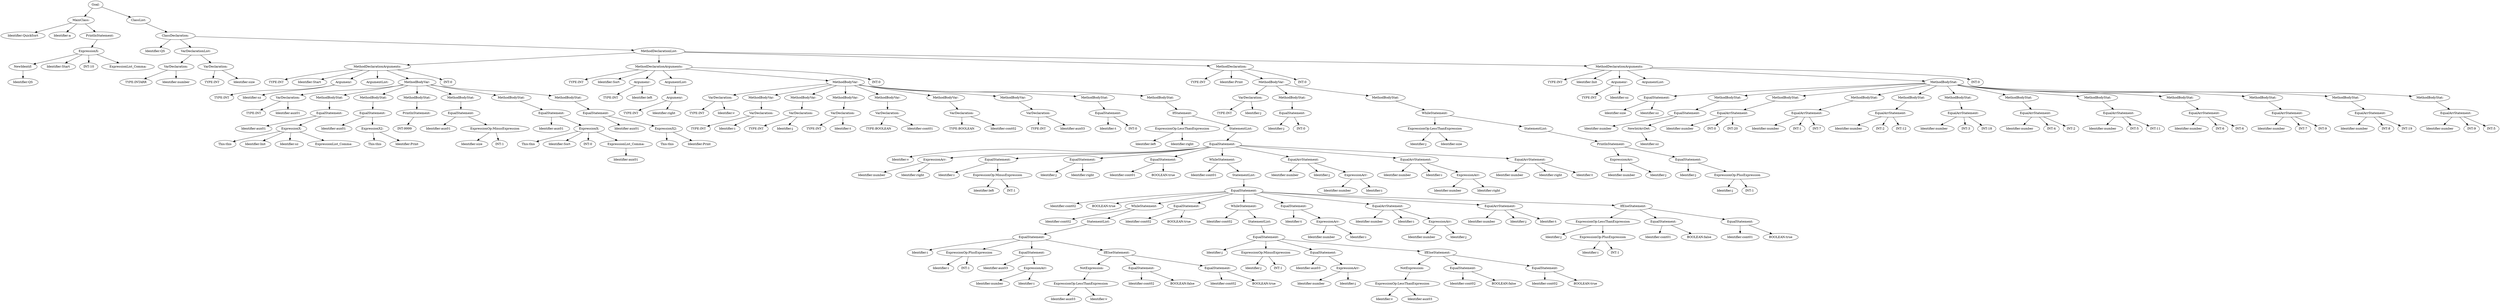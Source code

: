 digraph {
n0 [label="Goal:"];
n1 [label="MainClass:"];
n2 [label="Identifier:QuickSort"];
n1 -> n2
n3 [label="Identifier:a"];
n1 -> n3
n4 [label="PrintlnStatement:"];
n5 [label="ExpressionX:"];
n6 [label="NewIdentif:"];
n7 [label="Identifier:QS"];
n6 -> n7
n5 -> n6
n8 [label="Identifier:Start"];
n5 -> n8
n9 [label="INT:10"];
n5 -> n9
n10 [label="ExpressionList_Comma:"];
n5 -> n10
n4 -> n5
n1 -> n4
n0 -> n1
n11 [label="ClassList:"];
n12 [label="ClassDeclaration:"];
n13 [label="Identifier:QS"];
n12 -> n13
n14 [label="VarDeclarationList:"];
n15 [label="VarDeclaration:"];
n16 [label="TYPE:INTARR"];
n15 -> n16
n17 [label="Identifier:number"];
n15 -> n17
n14 -> n15
n18 [label="VarDeclaration:"];
n19 [label="TYPE:INT"];
n18 -> n19
n20 [label="Identifier:size"];
n18 -> n20
n14 -> n18
n12 -> n14
n21 [label="MethodDeclarationList:"];
n22 [label="MethodDeclarationArguments:"];
n23 [label="TYPE:INT"];
n22 -> n23
n24 [label="Identifier:Start"];
n22 -> n24
n25 [label="Argumenr:"];
n26 [label="TYPE:INT"];
n25 -> n26
n27 [label="Identifier:sz"];
n25 -> n27
n22 -> n25
n28 [label="ArgumentList:"];
n22 -> n28
n29 [label="MethodBodyVar:"];
n30 [label="VarDeclaration:"];
n31 [label="TYPE:INT"];
n30 -> n31
n32 [label="Identifier:aux01"];
n30 -> n32
n29 -> n30
n33 [label="MethodBodyStat:"];
n34 [label="EqualStatement:"];
n35 [label="Identifier:aux01"];
n34 -> n35
n36 [label="ExpressionX:"];
n37 [label="This:this"];
n36 -> n37
n38 [label="Identifier:Init"];
n36 -> n38
n39 [label="Identifier:sz"];
n36 -> n39
n40 [label="ExpressionList_Comma:"];
n36 -> n40
n34 -> n36
n33 -> n34
n29 -> n33
n41 [label="MethodBodyStat:"];
n42 [label="EqualStatement:"];
n43 [label="Identifier:aux01"];
n42 -> n43
n44 [label="ExpressionX2:"];
n45 [label="This:this"];
n44 -> n45
n46 [label="Identifier:Print"];
n44 -> n46
n42 -> n44
n41 -> n42
n29 -> n41
n47 [label="MethodBodyStat:"];
n48 [label="PrintlnStatement:"];
n49 [label="INT:9999"];
n48 -> n49
n47 -> n48
n29 -> n47
n50 [label="MethodBodyStat:"];
n51 [label="EqualStatement:"];
n52 [label="Identifier:aux01"];
n51 -> n52
n53 [label="ExpressionOp:MinusExpression"];
n54 [label="Identifier:size"];
n53 -> n54
n55 [label="INT:1"];
n53 -> n55
n51 -> n53
n50 -> n51
n29 -> n50
n56 [label="MethodBodyStat:"];
n57 [label="EqualStatement:"];
n58 [label="Identifier:aux01"];
n57 -> n58
n59 [label="ExpressionX:"];
n60 [label="This:this"];
n59 -> n60
n61 [label="Identifier:Sort"];
n59 -> n61
n62 [label="INT:0"];
n59 -> n62
n63 [label="ExpressionList_Comma:"];
n64 [label="Identifier:aux01"];
n63 -> n64
n59 -> n63
n57 -> n59
n56 -> n57
n29 -> n56
n65 [label="MethodBodyStat:"];
n66 [label="EqualStatement:"];
n67 [label="Identifier:aux01"];
n66 -> n67
n68 [label="ExpressionX2:"];
n69 [label="This:this"];
n68 -> n69
n70 [label="Identifier:Print"];
n68 -> n70
n66 -> n68
n65 -> n66
n29 -> n65
n22 -> n29
n71 [label="INT:0"];
n22 -> n71
n21 -> n22
n72 [label="MethodDeclarationArguments:"];
n73 [label="TYPE:INT"];
n72 -> n73
n74 [label="Identifier:Sort"];
n72 -> n74
n75 [label="Argumenr:"];
n76 [label="TYPE:INT"];
n75 -> n76
n77 [label="Identifier:left"];
n75 -> n77
n72 -> n75
n78 [label="ArgumentList:"];
n79 [label="Argumenr:"];
n80 [label="TYPE:INT"];
n79 -> n80
n81 [label="Identifier:right"];
n79 -> n81
n78 -> n79
n72 -> n78
n82 [label="MethodBodyVar:"];
n83 [label="VarDeclaration:"];
n84 [label="TYPE:INT"];
n83 -> n84
n85 [label="Identifier:v"];
n83 -> n85
n82 -> n83
n86 [label="MethodBodyVar:"];
n87 [label="VarDeclaration:"];
n88 [label="TYPE:INT"];
n87 -> n88
n89 [label="Identifier:i"];
n87 -> n89
n86 -> n87
n82 -> n86
n90 [label="MethodBodyVar:"];
n91 [label="VarDeclaration:"];
n92 [label="TYPE:INT"];
n91 -> n92
n93 [label="Identifier:j"];
n91 -> n93
n90 -> n91
n82 -> n90
n94 [label="MethodBodyVar:"];
n95 [label="VarDeclaration:"];
n96 [label="TYPE:INT"];
n95 -> n96
n97 [label="Identifier:t"];
n95 -> n97
n94 -> n95
n82 -> n94
n98 [label="MethodBodyVar:"];
n99 [label="VarDeclaration:"];
n100 [label="TYPE:BOOLEAN"];
n99 -> n100
n101 [label="Identifier:cont01"];
n99 -> n101
n98 -> n99
n82 -> n98
n102 [label="MethodBodyVar:"];
n103 [label="VarDeclaration:"];
n104 [label="TYPE:BOOLEAN"];
n103 -> n104
n105 [label="Identifier:cont02"];
n103 -> n105
n102 -> n103
n82 -> n102
n106 [label="MethodBodyVar:"];
n107 [label="VarDeclaration:"];
n108 [label="TYPE:INT"];
n107 -> n108
n109 [label="Identifier:aux03"];
n107 -> n109
n106 -> n107
n82 -> n106
n110 [label="MethodBodyStat:"];
n111 [label="EqualStatement:"];
n112 [label="Identifier:t"];
n111 -> n112
n113 [label="INT:0"];
n111 -> n113
n110 -> n111
n82 -> n110
n114 [label="MethodBodyStat:"];
n115 [label="IfStatement:"];
n116 [label="ExpressionOp:LessThanExpression"];
n117 [label="Identifier:left"];
n116 -> n117
n118 [label="Identifier:right"];
n116 -> n118
n115 -> n116
n119 [label="StatementList:"];
n120 [label="EqualStatement:"];
n121 [label="Identifier:v"];
n120 -> n121
n122 [label="ExpressionArr:"];
n123 [label="Identifier:number"];
n122 -> n123
n124 [label="Identifier:right"];
n122 -> n124
n120 -> n122
n125 [label="EqualStatement:"];
n126 [label="Identifier:i"];
n125 -> n126
n127 [label="ExpressionOp:MinusExpression"];
n128 [label="Identifier:left"];
n127 -> n128
n129 [label="INT:1"];
n127 -> n129
n125 -> n127
n120 -> n125
n130 [label="EqualStatement:"];
n131 [label="Identifier:j"];
n130 -> n131
n132 [label="Identifier:right"];
n130 -> n132
n120 -> n130
n133 [label="EqualStatement:"];
n134 [label="Identifier:cont01"];
n133 -> n134
n135 [label="BOOLEAN:true"];
n133 -> n135
n120 -> n133
n136 [label="WhileStatement:"];
n137 [label="Identifier:cont01"];
n136 -> n137
n138 [label="StatementList:"];
n139 [label="EqualStatement:"];
n140 [label="Identifier:cont02"];
n139 -> n140
n141 [label="BOOLEAN:true"];
n139 -> n141
n142 [label="WhileStatement:"];
n143 [label="Identifier:cont02"];
n142 -> n143
n144 [label="StatementList:"];
n145 [label="EqualStatement:"];
n146 [label="Identifier:i"];
n145 -> n146
n147 [label="ExpressionOp:PlusExpression"];
n148 [label="Identifier:i"];
n147 -> n148
n149 [label="INT:1"];
n147 -> n149
n145 -> n147
n150 [label="EqualStatement:"];
n151 [label="Identifier:aux03"];
n150 -> n151
n152 [label="ExpressionArr:"];
n153 [label="Identifier:number"];
n152 -> n153
n154 [label="Identifier:i"];
n152 -> n154
n150 -> n152
n145 -> n150
n155 [label="IfElseStatement:"];
n156 [label="NotExpression:"];
n157 [label="ExpressionOp:LessThanExpression"];
n158 [label="Identifier:aux03"];
n157 -> n158
n159 [label="Identifier:v"];
n157 -> n159
n156 -> n157
n155 -> n156
n160 [label="EqualStatement:"];
n161 [label="Identifier:cont02"];
n160 -> n161
n162 [label="BOOLEAN:false"];
n160 -> n162
n155 -> n160
n163 [label="EqualStatement:"];
n164 [label="Identifier:cont02"];
n163 -> n164
n165 [label="BOOLEAN:true"];
n163 -> n165
n155 -> n163
n145 -> n155
n144 -> n145
n142 -> n144
n139 -> n142
n166 [label="EqualStatement:"];
n167 [label="Identifier:cont02"];
n166 -> n167
n168 [label="BOOLEAN:true"];
n166 -> n168
n139 -> n166
n169 [label="WhileStatement:"];
n170 [label="Identifier:cont02"];
n169 -> n170
n171 [label="StatementList:"];
n172 [label="EqualStatement:"];
n173 [label="Identifier:j"];
n172 -> n173
n174 [label="ExpressionOp:MinusExpression"];
n175 [label="Identifier:j"];
n174 -> n175
n176 [label="INT:1"];
n174 -> n176
n172 -> n174
n177 [label="EqualStatement:"];
n178 [label="Identifier:aux03"];
n177 -> n178
n179 [label="ExpressionArr:"];
n180 [label="Identifier:number"];
n179 -> n180
n181 [label="Identifier:j"];
n179 -> n181
n177 -> n179
n172 -> n177
n182 [label="IfElseStatement:"];
n183 [label="NotExpression:"];
n184 [label="ExpressionOp:LessThanExpression"];
n185 [label="Identifier:v"];
n184 -> n185
n186 [label="Identifier:aux03"];
n184 -> n186
n183 -> n184
n182 -> n183
n187 [label="EqualStatement:"];
n188 [label="Identifier:cont02"];
n187 -> n188
n189 [label="BOOLEAN:false"];
n187 -> n189
n182 -> n187
n190 [label="EqualStatement:"];
n191 [label="Identifier:cont02"];
n190 -> n191
n192 [label="BOOLEAN:true"];
n190 -> n192
n182 -> n190
n172 -> n182
n171 -> n172
n169 -> n171
n139 -> n169
n193 [label="EqualStatement:"];
n194 [label="Identifier:t"];
n193 -> n194
n195 [label="ExpressionArr:"];
n196 [label="Identifier:number"];
n195 -> n196
n197 [label="Identifier:i"];
n195 -> n197
n193 -> n195
n139 -> n193
n198 [label="EqualArrStatement:"];
n199 [label="Identifier:number"];
n198 -> n199
n200 [label="Identifier:i"];
n198 -> n200
n201 [label="ExpressionArr:"];
n202 [label="Identifier:number"];
n201 -> n202
n203 [label="Identifier:j"];
n201 -> n203
n198 -> n201
n139 -> n198
n204 [label="EqualArrStatement:"];
n205 [label="Identifier:number"];
n204 -> n205
n206 [label="Identifier:j"];
n204 -> n206
n207 [label="Identifier:t"];
n204 -> n207
n139 -> n204
n208 [label="IfElseStatement:"];
n209 [label="ExpressionOp:LessThanExpression"];
n210 [label="Identifier:j"];
n209 -> n210
n211 [label="ExpressionOp:PlusExpression"];
n212 [label="Identifier:i"];
n211 -> n212
n213 [label="INT:1"];
n211 -> n213
n209 -> n211
n208 -> n209
n214 [label="EqualStatement:"];
n215 [label="Identifier:cont01"];
n214 -> n215
n216 [label="BOOLEAN:false"];
n214 -> n216
n208 -> n214
n217 [label="EqualStatement:"];
n218 [label="Identifier:cont01"];
n217 -> n218
n219 [label="BOOLEAN:true"];
n217 -> n219
n208 -> n217
n139 -> n208
n138 -> n139
n136 -> n138
n120 -> n136
n220 [label="EqualArrStatement:"];
n221 [label="Identifier:number"];
n220 -> n221
n222 [label="Identifier:j"];
n220 -> n222
n223 [label="ExpressionArr:"];
n224 [label="Identifier:number"];
n223 -> n224
n225 [label="Identifier:i"];
n223 -> n225
n220 -> n223
n120 -> n220
n226 [label="EqualArrStatement:"];
n227 [label="Identifier:number"];
n226 -> n227
n228 [label="Identifier:i"];
n226 -> n228
n229 [label="ExpressionArr:"];
n230 [label="Identifier:number"];
n229 -> n230
n231 [label="Identifier:right"];
n229 -> n231
n226 -> n229
n120 -> n226
n232 [label="EqualArrStatement:"];
n233 [label="Identifier:number"];
n232 -> n233
n234 [label="Identifier:right"];
n232 -> n234
n235 [label="Identifier:t"];
n232 -> n235
n120 -> n232
n119 -> n120
n115 -> n119
n114 -> n115
n82 -> n114
n72 -> n82
n236 [label="INT:0"];
n72 -> n236
n21 -> n72
n237 [label="MethodDeclaration:"];
n238 [label="TYPE:INT"];
n237 -> n238
n239 [label="Identifier:Print"];
n237 -> n239
n240 [label="MethodBodyVar:"];
n241 [label="VarDeclaration:"];
n242 [label="TYPE:INT"];
n241 -> n242
n243 [label="Identifier:j"];
n241 -> n243
n240 -> n241
n244 [label="MethodBodyStat:"];
n245 [label="EqualStatement:"];
n246 [label="Identifier:j"];
n245 -> n246
n247 [label="INT:0"];
n245 -> n247
n244 -> n245
n240 -> n244
n248 [label="MethodBodyStat:"];
n249 [label="WhileStatement:"];
n250 [label="ExpressionOp:LessThanExpression"];
n251 [label="Identifier:j"];
n250 -> n251
n252 [label="Identifier:size"];
n250 -> n252
n249 -> n250
n253 [label="StatementList:"];
n254 [label="PrintlnStatement:"];
n255 [label="ExpressionArr:"];
n256 [label="Identifier:number"];
n255 -> n256
n257 [label="Identifier:j"];
n255 -> n257
n254 -> n255
n258 [label="EqualStatement:"];
n259 [label="Identifier:j"];
n258 -> n259
n260 [label="ExpressionOp:PlusExpression"];
n261 [label="Identifier:j"];
n260 -> n261
n262 [label="INT:1"];
n260 -> n262
n258 -> n260
n254 -> n258
n253 -> n254
n249 -> n253
n248 -> n249
n240 -> n248
n237 -> n240
n263 [label="INT:0"];
n237 -> n263
n21 -> n237
n264 [label="MethodDeclarationArguments:"];
n265 [label="TYPE:INT"];
n264 -> n265
n266 [label="Identifier:Init"];
n264 -> n266
n267 [label="Argumenr:"];
n268 [label="TYPE:INT"];
n267 -> n268
n269 [label="Identifier:sz"];
n267 -> n269
n264 -> n267
n270 [label="ArgumentList:"];
n264 -> n270
n271 [label="MethodBodyStat:"];
n272 [label="EqualStatement:"];
n273 [label="Identifier:size"];
n272 -> n273
n274 [label="Identifier:sz"];
n272 -> n274
n271 -> n272
n275 [label="MethodBodyStat:"];
n276 [label="EqualStatement:"];
n277 [label="Identifier:number"];
n276 -> n277
n278 [label="NewIntArrDet:"];
n279 [label="Identifier:sz"];
n278 -> n279
n276 -> n278
n275 -> n276
n271 -> n275
n280 [label="MethodBodyStat:"];
n281 [label="EqualArrStatement:"];
n282 [label="Identifier:number"];
n281 -> n282
n283 [label="INT:0"];
n281 -> n283
n284 [label="INT:20"];
n281 -> n284
n280 -> n281
n271 -> n280
n285 [label="MethodBodyStat:"];
n286 [label="EqualArrStatement:"];
n287 [label="Identifier:number"];
n286 -> n287
n288 [label="INT:1"];
n286 -> n288
n289 [label="INT:7"];
n286 -> n289
n285 -> n286
n271 -> n285
n290 [label="MethodBodyStat:"];
n291 [label="EqualArrStatement:"];
n292 [label="Identifier:number"];
n291 -> n292
n293 [label="INT:2"];
n291 -> n293
n294 [label="INT:12"];
n291 -> n294
n290 -> n291
n271 -> n290
n295 [label="MethodBodyStat:"];
n296 [label="EqualArrStatement:"];
n297 [label="Identifier:number"];
n296 -> n297
n298 [label="INT:3"];
n296 -> n298
n299 [label="INT:18"];
n296 -> n299
n295 -> n296
n271 -> n295
n300 [label="MethodBodyStat:"];
n301 [label="EqualArrStatement:"];
n302 [label="Identifier:number"];
n301 -> n302
n303 [label="INT:4"];
n301 -> n303
n304 [label="INT:2"];
n301 -> n304
n300 -> n301
n271 -> n300
n305 [label="MethodBodyStat:"];
n306 [label="EqualArrStatement:"];
n307 [label="Identifier:number"];
n306 -> n307
n308 [label="INT:5"];
n306 -> n308
n309 [label="INT:11"];
n306 -> n309
n305 -> n306
n271 -> n305
n310 [label="MethodBodyStat:"];
n311 [label="EqualArrStatement:"];
n312 [label="Identifier:number"];
n311 -> n312
n313 [label="INT:6"];
n311 -> n313
n314 [label="INT:6"];
n311 -> n314
n310 -> n311
n271 -> n310
n315 [label="MethodBodyStat:"];
n316 [label="EqualArrStatement:"];
n317 [label="Identifier:number"];
n316 -> n317
n318 [label="INT:7"];
n316 -> n318
n319 [label="INT:9"];
n316 -> n319
n315 -> n316
n271 -> n315
n320 [label="MethodBodyStat:"];
n321 [label="EqualArrStatement:"];
n322 [label="Identifier:number"];
n321 -> n322
n323 [label="INT:8"];
n321 -> n323
n324 [label="INT:19"];
n321 -> n324
n320 -> n321
n271 -> n320
n325 [label="MethodBodyStat:"];
n326 [label="EqualArrStatement:"];
n327 [label="Identifier:number"];
n326 -> n327
n328 [label="INT:9"];
n326 -> n328
n329 [label="INT:5"];
n326 -> n329
n325 -> n326
n271 -> n325
n264 -> n271
n330 [label="INT:0"];
n264 -> n330
n21 -> n264
n12 -> n21
n11 -> n12
n0 -> n11
}
